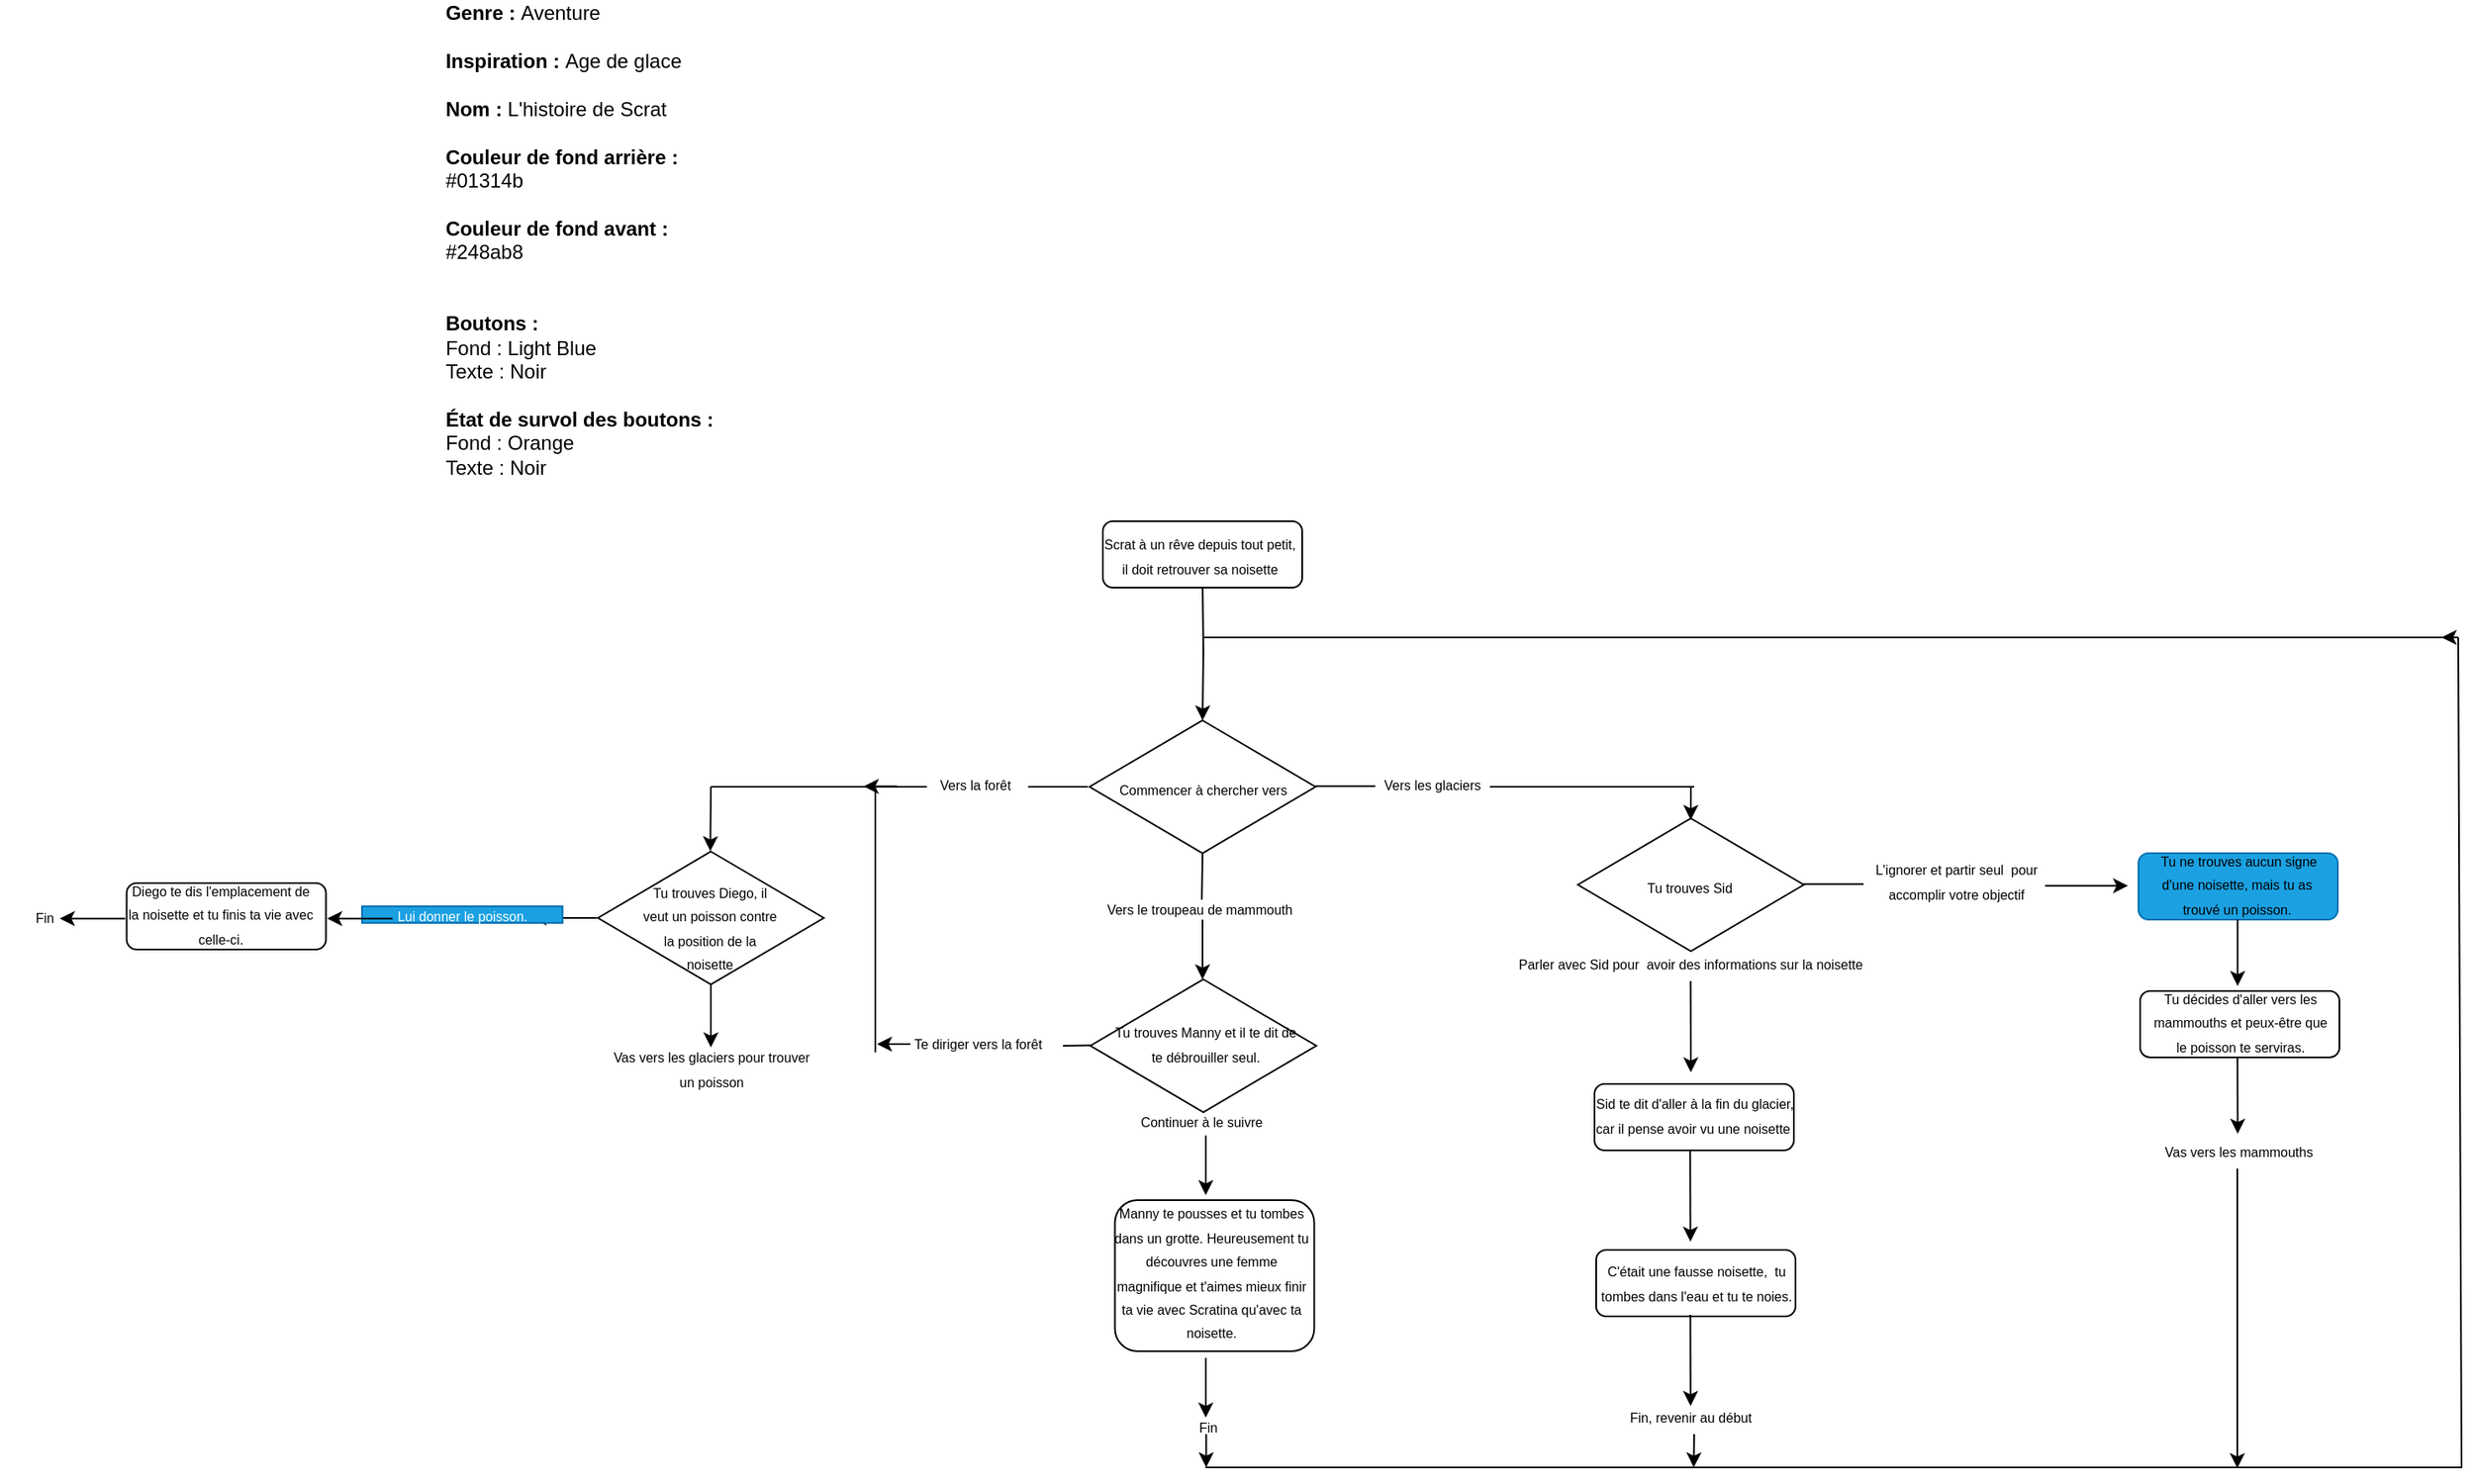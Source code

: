 <mxfile>
    <diagram id="tgp8K1TkiKvVbpZkieF6" name="Page-1">
        <mxGraphModel dx="1338" dy="1545" grid="1" gridSize="10" guides="1" tooltips="1" connect="1" arrows="1" fold="1" page="1" pageScale="1" pageWidth="827" pageHeight="1169" math="0" shadow="0">
            <root>
                <mxCell id="0"/>
                <mxCell id="1" parent="0"/>
                <mxCell id="278" value="" style="rhombus;whiteSpace=wrap;html=1;fontStyle=1" parent="1" vertex="1">
                    <mxGeometry x="336.5" y="556" width="136" height="80" as="geometry"/>
                </mxCell>
                <mxCell id="27" style="edgeStyle=orthogonalEdgeStyle;rounded=0;orthogonalLoop=1;jettySize=auto;html=1;entryX=0.5;entryY=0;entryDx=0;entryDy=0;" parent="1" target="30" edge="1">
                    <mxGeometry relative="1" as="geometry">
                        <mxPoint x="404" y="315" as="sourcePoint"/>
                    </mxGeometry>
                </mxCell>
                <mxCell id="26" value="&lt;span style=&quot;color: rgba(0 , 0 , 0 , 0) ; font-family: monospace ; font-size: 0px&quot;&gt;%3CmxGraphModel%3E%3Croot%3E%3CmxCell%20id%3D%220%22%2F%3E%3CmxCell%20id%3D%221%22%20parent%3D%220%22%2F%3E%3CmxCell%20id%3D%222%22%20value%3D%22%26lt%3Bspan%20style%3D%26quot%3Bfont-size%3A%208px%26quot%3B%26gt%3BVoulez%20vous%26amp%3Bnbsp%3B%20glisser%20%C3%A0%20droite%20pour%20en%20apprendre%20plus%20sur%20Gustave%20%3F%26lt%3B%2Fspan%26gt%3B%22%20style%3D%22text%3Bhtml%3D1%3BstrokeColor%3Dnone%3BfillColor%3Dnone%3Balign%3Dcenter%3BverticalAlign%3Dmiddle%3BwhiteSpace%3Dwrap%3Brounded%3D0%3B%22%20vertex%3D%221%22%20parent%3D%221%22%3E%3CmxGeometry%20x%3D%22345%22%20y%3D%22586%22%20width%3D%22119%22%20height%3D%2230%22%20as%3D%22geometry%22%2F%3E%3C%2FmxCell%3E%3C%2Froot%3E%3C%2FmxGraphModel%3E&lt;/span&gt;&lt;span style=&quot;color: rgba(0 , 0 , 0 , 0) ; font-family: monospace ; font-size: 0px&quot;&gt;%3CmxGraphModel%3E%3Croot%3E%3CmxCell%20id%3D%220%22%2F%3E%3CmxCell%20id%3D%221%22%20parent%3D%220%22%2F%3E%3CmxCell%20id%3D%222%22%20value%3D%22%26lt%3Bspan%20style%3D%26quot%3Bfont-size%3A%208px%26quot%3B%26gt%3BVoulez%20vous%26amp%3Bnbsp%3B%20glisser%20%C3%A0%20droite%20pour%20en%20apprendre%20plus%20sur%20Gustave%20%3F%26lt%3B%2Fspan%26gt%3B%22%20style%3D%22text%3Bhtml%3D1%3BstrokeColor%3Dnone%3BfillColor%3Dnone%3Balign%3Dcenter%3BverticalAlign%3Dmiddle%3BwhiteSpace%3Dwrap%3Brounded%3D0%3B%22%20vertex%3D%221%22%20parent%3D%221%22%3E%3CmxGeometry%20x%3D%22345%22%20y%3D%22586%22%20width%3D%22119%22%20height%3D%2230%22%20as%3D%22geometry%22%2F%3E%3C%2FmxCell%3E%3C%2Froot%3E%3C%2FmxGraphModel%3E&lt;/span&gt;" style="rounded=1;whiteSpace=wrap;html=1;" parent="1" vertex="1">
                    <mxGeometry x="344" y="280" width="120" height="40" as="geometry"/>
                </mxCell>
                <mxCell id="29" style="edgeStyle=orthogonalEdgeStyle;rounded=0;orthogonalLoop=1;jettySize=auto;html=1;entryX=0.5;entryY=0;entryDx=0;entryDy=0;" parent="1" edge="1">
                    <mxGeometry relative="1" as="geometry">
                        <mxPoint x="404" y="520" as="sourcePoint"/>
                        <mxPoint x="404" y="556" as="targetPoint"/>
                    </mxGeometry>
                </mxCell>
                <mxCell id="30" value="" style="rhombus;whiteSpace=wrap;html=1;" parent="1" vertex="1">
                    <mxGeometry x="336" y="400" width="136" height="80" as="geometry"/>
                </mxCell>
                <mxCell id="58" value="&lt;div style=&quot;text-align: left&quot;&gt;&lt;font color=&quot;#000000&quot;&gt;&lt;b&gt;Genre : &lt;/b&gt;Aventure&lt;/font&gt;&lt;/div&gt;&lt;div style=&quot;text-align: left&quot;&gt;&lt;font color=&quot;#000000&quot;&gt;&lt;br&gt;&lt;/font&gt;&lt;/div&gt;&lt;div style=&quot;text-align: left&quot;&gt;&lt;font color=&quot;#000000&quot;&gt;&lt;b&gt;Inspiration : &lt;/b&gt;Age de glace&lt;/font&gt;&lt;/div&gt;&lt;div style=&quot;text-align: left&quot;&gt;&lt;font color=&quot;#000000&quot;&gt;&lt;br&gt;&lt;/font&gt;&lt;/div&gt;&lt;div style=&quot;text-align: left&quot;&gt;&lt;font color=&quot;#000000&quot;&gt;&lt;b&gt;Nom : &lt;/b&gt;L'histoire de Scrat&amp;nbsp;&lt;b&gt;&amp;nbsp;&lt;/b&gt;&lt;/font&gt;&lt;/div&gt;&lt;div style=&quot;text-align: left&quot;&gt;&lt;font color=&quot;#000000&quot;&gt;&amp;nbsp;&lt;/font&gt;&lt;/div&gt;&lt;div style=&quot;text-align: left&quot;&gt;&lt;font color=&quot;#000000&quot;&gt;&lt;b&gt;Couleur de fond arrière :&lt;/b&gt;&lt;/font&gt;&lt;/div&gt;&lt;div style=&quot;text-align: left&quot;&gt;&lt;font color=&quot;#000000&quot;&gt;#01314b&lt;/font&gt;&lt;/div&gt;&lt;div style=&quot;text-align: left&quot;&gt;f&lt;/div&gt;&lt;div style=&quot;text-align: left&quot;&gt;&lt;b&gt;&lt;font color=&quot;#000000&quot;&gt;Couleur de fond avant :&lt;/font&gt;&lt;/b&gt;&lt;/div&gt;&lt;div style=&quot;text-align: left&quot;&gt;&lt;font color=&quot;#000000&quot;&gt;#248ab8&lt;/font&gt;&lt;b&gt;dffsaff&lt;/b&gt;&lt;/div&gt;&lt;div style=&quot;text-align: left&quot;&gt;&lt;br&gt;&lt;/div&gt;&lt;div style=&quot;text-align: left&quot;&gt;&lt;font color=&quot;#000000&quot;&gt;&lt;br&gt;&lt;/font&gt;&lt;/div&gt;&lt;div style=&quot;text-align: left&quot;&gt;&lt;font color=&quot;#000000&quot;&gt;&lt;b&gt;Boutons :&lt;/b&gt;&lt;/font&gt;&lt;/div&gt;&lt;div style=&quot;text-align: left&quot;&gt;&lt;font color=&quot;#000000&quot;&gt;Fond : Light Blue&lt;/font&gt;&lt;/div&gt;&lt;div style=&quot;text-align: left&quot;&gt;&lt;font color=&quot;#000000&quot;&gt;Texte : Noir&lt;/font&gt;&lt;/div&gt;&lt;div style=&quot;text-align: left&quot;&gt;&lt;font color=&quot;#000000&quot;&gt;&amp;nbsp;&amp;nbsp;&lt;/font&gt;&lt;/div&gt;&lt;div style=&quot;text-align: left&quot;&gt;&lt;font color=&quot;#000000&quot;&gt;&lt;b&gt;État de survol des boutons :&lt;/b&gt;&lt;/font&gt;&lt;/div&gt;&lt;div style=&quot;text-align: left&quot;&gt;&lt;font color=&quot;#000000&quot;&gt;Fond : Orange&lt;/font&gt;&lt;/div&gt;&lt;div style=&quot;text-align: left&quot;&gt;&lt;font color=&quot;#000000&quot;&gt;Texte : Noir&lt;/font&gt;&lt;/div&gt;&lt;div style=&quot;text-align: left&quot;&gt;&lt;font color=&quot;#000000&quot;&gt;&amp;nbsp;&lt;/font&gt;&lt;/div&gt;&lt;div&gt;&lt;br&gt;&lt;/div&gt;" style="text;html=1;strokeColor=none;fillColor=none;align=center;verticalAlign=middle;whiteSpace=wrap;rounded=0;fontColor=#FFFFFF;labelBackgroundColor=#FFFFFF;" parent="1" vertex="1">
                    <mxGeometry x="-230" y="80" width="518" height="90" as="geometry"/>
                </mxCell>
                <mxCell id="120" value="" style="endArrow=none;html=1;" parent="1" edge="1">
                    <mxGeometry width="50" height="50" relative="1" as="geometry">
                        <mxPoint x="299" y="440" as="sourcePoint"/>
                        <mxPoint x="335" y="440" as="targetPoint"/>
                    </mxGeometry>
                </mxCell>
                <mxCell id="125" value="&lt;span style=&quot;font-size: 8px&quot;&gt;Vers le troupeau de mammouth&amp;nbsp;&lt;/span&gt;" style="text;html=1;strokeColor=none;fillColor=none;align=center;verticalAlign=middle;whiteSpace=wrap;rounded=0;" parent="1" vertex="1">
                    <mxGeometry x="343.25" y="508" width="120.5" height="10" as="geometry"/>
                </mxCell>
                <mxCell id="126" value="" style="endArrow=none;html=1;fontSize=8;entryX=0.5;entryY=1;entryDx=0;entryDy=0;" parent="1" source="125" target="30" edge="1">
                    <mxGeometry width="50" height="50" relative="1" as="geometry">
                        <mxPoint x="350" y="520" as="sourcePoint"/>
                        <mxPoint x="400" y="470" as="targetPoint"/>
                    </mxGeometry>
                </mxCell>
                <mxCell id="238" value="&lt;span style=&quot;font-size: 8px&quot;&gt;Scrat à un rêve depuis tout petit, il doit retrouver sa noisette&lt;/span&gt;" style="text;html=1;strokeColor=none;fillColor=none;align=center;verticalAlign=middle;whiteSpace=wrap;rounded=0;" parent="1" vertex="1">
                    <mxGeometry x="342.75" y="285" width="119" height="30" as="geometry"/>
                </mxCell>
                <mxCell id="239" value="&lt;span style=&quot;font-size: 8px&quot;&gt;Commencer à chercher vers&lt;/span&gt;" style="text;html=1;strokeColor=none;fillColor=none;align=center;verticalAlign=middle;whiteSpace=wrap;rounded=0;" parent="1" vertex="1">
                    <mxGeometry x="344.75" y="426" width="119" height="30" as="geometry"/>
                </mxCell>
                <mxCell id="241" value="" style="endArrow=none;html=1;" parent="1" edge="1">
                    <mxGeometry width="50" height="50" relative="1" as="geometry">
                        <mxPoint x="472" y="439.6" as="sourcePoint"/>
                        <mxPoint x="508" y="439.6" as="targetPoint"/>
                    </mxGeometry>
                </mxCell>
                <mxCell id="242" value="&lt;span style=&quot;font-size: 8px&quot;&gt;Vers les glaciers&lt;/span&gt;" style="text;html=1;strokeColor=none;fillColor=none;align=center;verticalAlign=middle;whiteSpace=wrap;rounded=0;" parent="1" vertex="1">
                    <mxGeometry x="508" y="433" width="69" height="10" as="geometry"/>
                </mxCell>
                <mxCell id="243" value="&lt;span style=&quot;font-size: 8px&quot;&gt;Vers la forêt&amp;nbsp;&lt;/span&gt;" style="text;html=1;strokeColor=none;fillColor=none;align=center;verticalAlign=middle;whiteSpace=wrap;rounded=0;" parent="1" vertex="1">
                    <mxGeometry x="234" y="433" width="69" height="10" as="geometry"/>
                </mxCell>
                <mxCell id="251" value="" style="rhombus;whiteSpace=wrap;html=1;" parent="1" vertex="1">
                    <mxGeometry x="630" y="459" width="136" height="80" as="geometry"/>
                </mxCell>
                <mxCell id="252" value="&lt;span style=&quot;font-size: 8px&quot;&gt;Tu trouves Sid&amp;nbsp;&lt;/span&gt;" style="text;html=1;strokeColor=none;fillColor=none;align=center;verticalAlign=middle;whiteSpace=wrap;rounded=0;" parent="1" vertex="1">
                    <mxGeometry x="638.75" y="485" width="119" height="30" as="geometry"/>
                </mxCell>
                <mxCell id="253" value="" style="endArrow=classic;html=1;" parent="1" edge="1">
                    <mxGeometry width="50" height="50" relative="1" as="geometry">
                        <mxPoint x="697.85" y="557" as="sourcePoint"/>
                        <mxPoint x="698" y="612" as="targetPoint"/>
                    </mxGeometry>
                </mxCell>
                <mxCell id="254" value="&lt;span style=&quot;font-size: 8px&quot;&gt;Parler avec Sid pour&amp;nbsp; avoir des informations sur la noisette&lt;/span&gt;" style="text;html=1;strokeColor=none;fillColor=none;align=center;verticalAlign=middle;whiteSpace=wrap;rounded=0;" parent="1" vertex="1">
                    <mxGeometry x="588.25" y="541" width="220" height="10" as="geometry"/>
                </mxCell>
                <mxCell id="255" value="" style="endArrow=classic;html=1;" parent="1" edge="1">
                    <mxGeometry width="50" height="50" relative="1" as="geometry">
                        <mxPoint x="911.25" y="499.6" as="sourcePoint"/>
                        <mxPoint x="961.25" y="499.6" as="targetPoint"/>
                    </mxGeometry>
                </mxCell>
                <mxCell id="257" value="&lt;span style=&quot;font-size: 8px&quot;&gt;L'ignorer et partir seul&amp;nbsp; pour accomplir votre objectif&lt;/span&gt;" style="text;html=1;strokeColor=none;fillColor=none;align=center;verticalAlign=middle;whiteSpace=wrap;rounded=0;" parent="1" vertex="1">
                    <mxGeometry x="798.25" y="494" width="120" height="4" as="geometry"/>
                </mxCell>
                <mxCell id="258" value="" style="endArrow=none;html=1;" parent="1" edge="1">
                    <mxGeometry width="50" height="50" relative="1" as="geometry">
                        <mxPoint x="766" y="498.6" as="sourcePoint"/>
                        <mxPoint x="802" y="498.6" as="targetPoint"/>
                    </mxGeometry>
                </mxCell>
                <mxCell id="259" value="&lt;span style=&quot;color: rgba(0 , 0 , 0 , 0) ; font-family: monospace ; font-size: 0px&quot;&gt;%3CmxGraphModel%3E%3Croot%3E%3CmxCell%20id%3D%220%22%2F%3E%3CmxCell%20id%3D%221%22%20parent%3D%220%22%2F%3E%3CmxCell%20id%3D%222%22%20value%3D%22%26lt%3Bspan%20style%3D%26quot%3Bfont-size%3A%208px%26quot%3B%26gt%3BVoulez%20vous%26amp%3Bnbsp%3B%20glisser%20%C3%A0%20droite%20pour%20en%20apprendre%20plus%20sur%20Gustave%20%3F%26lt%3B%2Fspan%26gt%3B%22%20style%3D%22text%3Bhtml%3D1%3BstrokeColor%3Dnone%3BfillColor%3Dnone%3Balign%3Dcenter%3BverticalAlign%3Dmiddle%3BwhiteSpace%3Dwrap%3Brounded%3D0%3B%22%20vertex%3D%221%22%20parent%3D%221%22%3E%3CmxGeometry%20x%3D%22345%22%20y%3D%22586%22%20width%3D%22119%22%20height%3D%2230%22%20as%3D%22geometry%22%2F%3E%3C%2FmxCell%3E%3C%2Froot%3E%3C%2FmxGraphModel%3E&lt;/span&gt;&lt;span style=&quot;color: rgba(0 , 0 , 0 , 0) ; font-family: monospace ; font-size: 0px&quot;&gt;%3CmxGraphModel%3E%3Croot%3E%3CmxCell%20id%3D%220%22%2F%3E%3CmxCell%20id%3D%221%22%20parent%3D%220%22%2F%3E%3CmxCell%20id%3D%222%22%20value%3D%22%26lt%3Bspan%20style%3D%26quot%3Bfont-size%3A%208px%26quot%3B%26gt%3BVoulez%20vous%26amp%3Bnbsp%3B%20glisser%20%C3%A0%20droite%20pour%20en%20apprendre%20plus%20sur%20Gustave%20%3F%26lt%3B%2Fspan%26gt%3B%22%20style%3D%22text%3Bhtml%3D1%3BstrokeColor%3Dnone%3BfillColor%3Dnone%3Balign%3Dcenter%3BverticalAlign%3Dmiddle%3BwhiteSpace%3Dwrap%3Brounded%3D0%3B%22%20vertex%3D%221%22%20parent%3D%221%22%3E%3CmxGeometry%20x%3D%22345%22%20y%3D%22586%22%20width%3D%22119%22%20height%3D%2230%22%20as%3D%22geometry%22%2F%3E%3C%2FmxCell%3E%3C%2Froot%3E%3C%2FmxGraphModel%3E&lt;/span&gt;" style="rounded=1;whiteSpace=wrap;html=1;" parent="1" vertex="1">
                    <mxGeometry x="640" y="619" width="120" height="40" as="geometry"/>
                </mxCell>
                <mxCell id="260" value="&lt;span style=&quot;font-size: 8px&quot;&gt;Sid te dit d'aller à la fin du glacier, car il pense avoir vu une noisette&amp;nbsp;&lt;/span&gt;" style="text;html=1;strokeColor=none;fillColor=none;align=center;verticalAlign=middle;whiteSpace=wrap;rounded=0;" parent="1" vertex="1">
                    <mxGeometry x="634.75" y="622" width="131.25" height="30" as="geometry"/>
                </mxCell>
                <mxCell id="261" value="" style="endArrow=classic;html=1;" parent="1" edge="1">
                    <mxGeometry width="50" height="50" relative="1" as="geometry">
                        <mxPoint x="697.6" y="659" as="sourcePoint"/>
                        <mxPoint x="697.75" y="714" as="targetPoint"/>
                    </mxGeometry>
                </mxCell>
                <mxCell id="262" value="&lt;span style=&quot;color: rgba(0 , 0 , 0 , 0) ; font-family: monospace ; font-size: 0px&quot;&gt;%3CmxGraphModel%3E%3Croot%3E%3CmxCell%20id%3D%220%22%2F%3E%3CmxCell%20id%3D%221%22%20parent%3D%220%22%2F%3E%3CmxCell%20id%3D%222%22%20value%3D%22%26lt%3Bspan%20style%3D%26quot%3Bfont-size%3A%208px%26quot%3B%26gt%3BVoulez%20vous%26amp%3Bnbsp%3B%20glisser%20%C3%A0%20droite%20pour%20en%20apprendre%20plus%20sur%20Gustave%20%3F%26lt%3B%2Fspan%26gt%3B%22%20style%3D%22text%3Bhtml%3D1%3BstrokeColor%3Dnone%3BfillColor%3Dnone%3Balign%3Dcenter%3BverticalAlign%3Dmiddle%3BwhiteSpace%3Dwrap%3Brounded%3D0%3B%22%20vertex%3D%221%22%20parent%3D%221%22%3E%3CmxGeometry%20x%3D%22345%22%20y%3D%22586%22%20width%3D%22119%22%20height%3D%2230%22%20as%3D%22geometry%22%2F%3E%3C%2FmxCell%3E%3C%2Froot%3E%3C%2FmxGraphModel%3E&lt;/span&gt;&lt;span style=&quot;color: rgba(0 , 0 , 0 , 0) ; font-family: monospace ; font-size: 0px&quot;&gt;%3CmxGraphModel%3E%3Croot%3E%3CmxCell%20id%3D%220%22%2F%3E%3CmxCell%20id%3D%221%22%20parent%3D%220%22%2F%3E%3CmxCell%20id%3D%222%22%20value%3D%22%26lt%3Bspan%20style%3D%26quot%3Bfont-size%3A%208px%26quot%3B%26gt%3BVoulez%20vous%26amp%3Bnbsp%3B%20glisser%20%C3%A0%20droite%20pour%20en%20apprendre%20plus%20sur%20Gustave%20%3F%26lt%3B%2Fspan%26gt%3B%22%20style%3D%22text%3Bhtml%3D1%3BstrokeColor%3Dnone%3BfillColor%3Dnone%3Balign%3Dcenter%3BverticalAlign%3Dmiddle%3BwhiteSpace%3Dwrap%3Brounded%3D0%3B%22%20vertex%3D%221%22%20parent%3D%221%22%3E%3CmxGeometry%20x%3D%22345%22%20y%3D%22586%22%20width%3D%22119%22%20height%3D%2230%22%20as%3D%22geometry%22%2F%3E%3C%2FmxCell%3E%3C%2Froot%3E%3C%2FmxGraphModel%3E&lt;/span&gt;" style="rounded=1;whiteSpace=wrap;html=1;" parent="1" vertex="1">
                    <mxGeometry x="641" y="719" width="120" height="40" as="geometry"/>
                </mxCell>
                <mxCell id="263" value="&lt;span style=&quot;font-size: 8px&quot;&gt;C'était une fausse noisette,&amp;nbsp; tu tombes dans l'eau et tu te noies.&lt;br&gt;&lt;/span&gt;" style="text;html=1;strokeColor=none;fillColor=none;align=center;verticalAlign=middle;whiteSpace=wrap;rounded=0;" parent="1" vertex="1">
                    <mxGeometry x="635.75" y="723" width="131.25" height="30" as="geometry"/>
                </mxCell>
                <mxCell id="264" value="" style="endArrow=classic;html=1;" parent="1" edge="1">
                    <mxGeometry width="50" height="50" relative="1" as="geometry">
                        <mxPoint x="697.7" y="758" as="sourcePoint"/>
                        <mxPoint x="697.85" y="813" as="targetPoint"/>
                    </mxGeometry>
                </mxCell>
                <mxCell id="265" value="&lt;span style=&quot;font-size: 8px&quot;&gt;&lt;br&gt;Fin, revenir au début&lt;/span&gt;" style="text;html=1;strokeColor=none;fillColor=none;align=center;verticalAlign=middle;whiteSpace=wrap;rounded=0;" parent="1" vertex="1">
                    <mxGeometry x="657" y="806" width="82" height="10" as="geometry"/>
                </mxCell>
                <mxCell id="266" value="&lt;span style=&quot;color: rgba(0 , 0 , 0 , 0) ; font-family: monospace ; font-size: 0px&quot;&gt;%3CmxGraphModel%3E%3Croot%3E%3CmxCell%20id%3D%220%22%2F%3E%3CmxCell%20id%3D%221%22%20parent%3D%220%22%2F%3E%3CmxCell%20id%3D%222%22%20value%3D%22%26lt%3Bspan%20style%3D%26quot%3Bfont-size%3A%208px%26quot%3B%26gt%3BVoulez%20vous%26amp%3Bnbsp%3B%20glisser%20%C3%A0%20droite%20pour%20en%20apprendre%20plus%20sur%20Gustave%20%3F%26lt%3B%2Fspan%26gt%3B%22%20style%3D%22text%3Bhtml%3D1%3BstrokeColor%3Dnone%3BfillColor%3Dnone%3Balign%3Dcenter%3BverticalAlign%3Dmiddle%3BwhiteSpace%3Dwrap%3Brounded%3D0%3B%22%20vertex%3D%221%22%20parent%3D%221%22%3E%3CmxGeometry%20x%3D%22345%22%20y%3D%22586%22%20width%3D%22119%22%20height%3D%2230%22%20as%3D%22geometry%22%2F%3E%3C%2FmxCell%3E%3C%2Froot%3E%3C%2FmxGraphModel%3E&lt;/span&gt;&lt;span style=&quot;color: rgba(0 , 0 , 0 , 0) ; font-family: monospace ; font-size: 0px&quot;&gt;%3CmxGraphModel%3E%3Croot%3E%3CmxCell%20id%3D%220%22%2F%3E%3CmxCell%20id%3D%221%22%20parent%3D%220%22%2F%3E%3CmxCell%20id%3D%222%22%20value%3D%22%26lt%3Bspan%20style%3D%26quot%3Bfont-size%3A%208px%26quot%3B%26gt%3BVoulez%20vous%26amp%3Bnbsp%3B%20glisser%20%C3%A0%20droite%20pour%20en%20apprendre%20plus%20sur%20Gustave%20%3F%26lt%3B%2Fspan%26gt%3B%22%20style%3D%22text%3Bhtml%3D1%3BstrokeColor%3Dnone%3BfillColor%3Dnone%3Balign%3Dcenter%3BverticalAlign%3Dmiddle%3BwhiteSpace%3Dwrap%3Brounded%3D0%3B%22%20vertex%3D%221%22%20parent%3D%221%22%3E%3CmxGeometry%20x%3D%22345%22%20y%3D%22586%22%20width%3D%22119%22%20height%3D%2230%22%20as%3D%22geometry%22%2F%3E%3C%2FmxCell%3E%3C%2Froot%3E%3C%2FmxGraphModel%3E&lt;/span&gt;" style="rounded=1;whiteSpace=wrap;html=1;fillColor=#1ba1e2;fontColor=#ffffff;strokeColor=#006EAF;" parent="1" vertex="1">
                    <mxGeometry x="967.5" y="480" width="120" height="40" as="geometry"/>
                </mxCell>
                <mxCell id="267" value="&lt;span style=&quot;font-size: 8px&quot;&gt;Tu ne trouves aucun signe d'une noisette, mais tu as&amp;nbsp; trouvé un poisson.&amp;nbsp;&lt;/span&gt;" style="text;html=1;strokeColor=none;fillColor=none;align=center;verticalAlign=middle;whiteSpace=wrap;rounded=0;" parent="1" vertex="1">
                    <mxGeometry x="972.5" y="483" width="110" height="30" as="geometry"/>
                </mxCell>
                <mxCell id="268" value="" style="endArrow=classic;html=1;" parent="1" edge="1">
                    <mxGeometry width="50" height="50" relative="1" as="geometry">
                        <mxPoint x="1027.19" y="520" as="sourcePoint"/>
                        <mxPoint x="1027.19" y="560" as="targetPoint"/>
                    </mxGeometry>
                </mxCell>
                <mxCell id="269" value="&lt;span style=&quot;color: rgba(0 , 0 , 0 , 0) ; font-family: monospace ; font-size: 0px&quot;&gt;%3CmxGraphModel%3E%3Croot%3E%3CmxCell%20id%3D%220%22%2F%3E%3CmxCell%20id%3D%221%22%20parent%3D%220%22%2F%3E%3CmxCell%20id%3D%222%22%20value%3D%22%26lt%3Bspan%20style%3D%26quot%3Bfont-size%3A%208px%26quot%3B%26gt%3BVoulez%20vous%26amp%3Bnbsp%3B%20glisser%20%C3%A0%20droite%20pour%20en%20apprendre%20plus%20sur%20Gustave%20%3F%26lt%3B%2Fspan%26gt%3B%22%20style%3D%22text%3Bhtml%3D1%3BstrokeColor%3Dnone%3BfillColor%3Dnone%3Balign%3Dcenter%3BverticalAlign%3Dmiddle%3BwhiteSpace%3Dwrap%3Brounded%3D0%3B%22%20vertex%3D%221%22%20parent%3D%221%22%3E%3CmxGeometry%20x%3D%22345%22%20y%3D%22586%22%20width%3D%22119%22%20height%3D%2230%22%20as%3D%22geometry%22%2F%3E%3C%2FmxCell%3E%3C%2Froot%3E%3C%2FmxGraphModel%3E&lt;/span&gt;&lt;span style=&quot;color: rgba(0 , 0 , 0 , 0) ; font-family: monospace ; font-size: 0px&quot;&gt;%3CmxGraphModel%3E%3Croot%3E%3CmxCell%20id%3D%220%22%2F%3E%3CmxCell%20id%3D%221%22%20parent%3D%220%22%2F%3E%3CmxCell%20id%3D%222%22%20value%3D%22%26lt%3Bspan%20style%3D%26quot%3Bfont-size%3A%208px%26quot%3B%26gt%3BVoulez%20vous%26amp%3Bnbsp%3B%20glisser%20%C3%A0%20droite%20pour%20en%20apprendre%20plus%20sur%20Gustave%20%3F%26lt%3B%2Fspan%26gt%3B%22%20style%3D%22text%3Bhtml%3D1%3BstrokeColor%3Dnone%3BfillColor%3Dnone%3Balign%3Dcenter%3BverticalAlign%3Dmiddle%3BwhiteSpace%3Dwrap%3Brounded%3D0%3B%22%20vertex%3D%221%22%20parent%3D%221%22%3E%3CmxGeometry%20x%3D%22345%22%20y%3D%22586%22%20width%3D%22119%22%20height%3D%2230%22%20as%3D%22geometry%22%2F%3E%3C%2FmxCell%3E%3C%2Froot%3E%3C%2FmxGraphModel%3E&lt;/span&gt;" style="rounded=1;whiteSpace=wrap;html=1;" parent="1" vertex="1">
                    <mxGeometry x="968.5" y="563" width="120" height="40" as="geometry"/>
                </mxCell>
                <mxCell id="270" value="&lt;span style=&quot;font-size: 8px&quot;&gt;Tu décides d'aller vers les mammouths et peux-être que le poisson te serviras.&lt;/span&gt;" style="text;html=1;strokeColor=none;fillColor=none;align=center;verticalAlign=middle;whiteSpace=wrap;rounded=0;" parent="1" vertex="1">
                    <mxGeometry x="973.5" y="566" width="110" height="30" as="geometry"/>
                </mxCell>
                <mxCell id="271" value="" style="endArrow=classic;html=1;" parent="1" edge="1">
                    <mxGeometry width="50" height="50" relative="1" as="geometry">
                        <mxPoint x="1027.1" y="603" as="sourcePoint"/>
                        <mxPoint x="1027.25" y="649" as="targetPoint"/>
                    </mxGeometry>
                </mxCell>
                <mxCell id="276" value="&lt;span style=&quot;font-size: 8px&quot;&gt;Tu trouves Manny et il te dit de te débrouiller seul.&lt;/span&gt;" style="text;html=1;strokeColor=none;fillColor=none;align=center;verticalAlign=middle;whiteSpace=wrap;rounded=0;" parent="1" vertex="1">
                    <mxGeometry x="347.25" y="570.5" width="118" height="47" as="geometry"/>
                </mxCell>
                <mxCell id="280" style="edgeStyle=orthogonalEdgeStyle;rounded=0;orthogonalLoop=1;jettySize=auto;html=1;entryX=0.5;entryY=0;entryDx=0;entryDy=0;" parent="1" edge="1">
                    <mxGeometry relative="1" as="geometry">
                        <mxPoint x="405.96" y="650" as="sourcePoint"/>
                        <mxPoint x="405.96" y="686" as="targetPoint"/>
                    </mxGeometry>
                </mxCell>
                <mxCell id="281" value="&lt;span style=&quot;font-size: 8px&quot;&gt;Continuer à le suivre&lt;/span&gt;" style="text;html=1;strokeColor=none;fillColor=none;align=center;verticalAlign=middle;whiteSpace=wrap;rounded=0;" parent="1" vertex="1">
                    <mxGeometry x="342.75" y="636" width="120.5" height="10" as="geometry"/>
                </mxCell>
                <mxCell id="284" value="&lt;span style=&quot;font-size: 8px&quot;&gt;Te diriger vers la forêt&lt;/span&gt;" style="text;html=1;strokeColor=none;fillColor=none;align=center;verticalAlign=middle;whiteSpace=wrap;rounded=0;" parent="1" vertex="1">
                    <mxGeometry x="220" y="589" width="97.5" height="10" as="geometry"/>
                </mxCell>
                <mxCell id="285" value="&lt;span style=&quot;color: rgba(0 , 0 , 0 , 0) ; font-family: monospace ; font-size: 0px&quot;&gt;%3CmxGraphModel%3E%3Croot%3E%3CmxCell%20id%3D%220%22%2F%3E%3CmxCell%20id%3D%221%22%20parent%3D%220%22%2F%3E%3CmxCell%20id%3D%222%22%20value%3D%22%26lt%3Bspan%20style%3D%26quot%3Bfont-size%3A%208px%26quot%3B%26gt%3BVoulez%20vous%26amp%3Bnbsp%3B%20glisser%20%C3%A0%20droite%20pour%20en%20apprendre%20plus%20sur%20Gustave%20%3F%26lt%3B%2Fspan%26gt%3B%22%20style%3D%22text%3Bhtml%3D1%3BstrokeColor%3Dnone%3BfillColor%3Dnone%3Balign%3Dcenter%3BverticalAlign%3Dmiddle%3BwhiteSpace%3Dwrap%3Brounded%3D0%3B%22%20vertex%3D%221%22%20parent%3D%221%22%3E%3CmxGeometry%20x%3D%22345%22%20y%3D%22586%22%20width%3D%22119%22%20height%3D%2230%22%20as%3D%22geometry%22%2F%3E%3C%2FmxCell%3E%3C%2Froot%3E%3C%2FmxGraphModel%3E&lt;/span&gt;&lt;span style=&quot;color: rgba(0 , 0 , 0 , 0) ; font-family: monospace ; font-size: 0px&quot;&gt;%3CmxGraphModel%3E%3Croot%3E%3CmxCell%20id%3D%220%22%2F%3E%3CmxCell%20id%3D%221%22%20parent%3D%220%22%2F%3E%3CmxCell%20id%3D%222%22%20value%3D%22%26lt%3Bspan%20style%3D%26quot%3Bfont-size%3A%208px%26quot%3B%26gt%3BVoulez%20vous%26amp%3Bnbsp%3B%20glisser%20%C3%A0%20droite%20pour%20en%20apprendre%20plus%20sur%20Gustave%20%3F%26lt%3B%2Fspan%26gt%3B%22%20style%3D%22text%3Bhtml%3D1%3BstrokeColor%3Dnone%3BfillColor%3Dnone%3Balign%3Dcenter%3BverticalAlign%3Dmiddle%3BwhiteSpace%3Dwrap%3Brounded%3D0%3B%22%20vertex%3D%221%22%20parent%3D%221%22%3E%3CmxGeometry%20x%3D%22345%22%20y%3D%22586%22%20width%3D%22119%22%20height%3D%2230%22%20as%3D%22geometry%22%2F%3E%3C%2FmxCell%3E%3C%2Froot%3E%3C%2FmxGraphModel%3E&lt;/span&gt;" style="rounded=1;whiteSpace=wrap;html=1;" parent="1" vertex="1">
                    <mxGeometry x="351.25" y="689" width="120" height="91" as="geometry"/>
                </mxCell>
                <mxCell id="286" value="&lt;span style=&quot;font-size: 8px&quot;&gt;Manny te pousses et tu tombes dans un grotte. Heureusement tu découvres une femme magnifique et t'aimes mieux finir ta vie avec Scratina qu'avec ta noisette.&lt;/span&gt;" style="text;html=1;strokeColor=none;fillColor=none;align=center;verticalAlign=middle;whiteSpace=wrap;rounded=0;" parent="1" vertex="1">
                    <mxGeometry x="350" y="694" width="119" height="76" as="geometry"/>
                </mxCell>
                <mxCell id="288" style="edgeStyle=orthogonalEdgeStyle;rounded=0;orthogonalLoop=1;jettySize=auto;html=1;entryX=0.5;entryY=0;entryDx=0;entryDy=0;" parent="1" edge="1">
                    <mxGeometry relative="1" as="geometry">
                        <mxPoint x="405.96" y="784" as="sourcePoint"/>
                        <mxPoint x="405.96" y="820" as="targetPoint"/>
                    </mxGeometry>
                </mxCell>
                <mxCell id="289" value="&lt;span style=&quot;font-size: 8px&quot;&gt;Fin&lt;/span&gt;" style="text;html=1;strokeColor=none;fillColor=none;align=center;verticalAlign=middle;whiteSpace=wrap;rounded=0;" parent="1" vertex="1">
                    <mxGeometry x="347.25" y="820" width="120.5" height="10" as="geometry"/>
                </mxCell>
                <mxCell id="294" value="" style="rhombus;whiteSpace=wrap;html=1;" parent="1" vertex="1">
                    <mxGeometry x="40" y="479" width="136" height="80" as="geometry"/>
                </mxCell>
                <mxCell id="295" value="&lt;span style=&quot;font-size: 8px&quot;&gt;Tu trouves Diego, il veut un poisson contre la position de la noisette&lt;/span&gt;" style="text;html=1;strokeColor=none;fillColor=none;align=center;verticalAlign=middle;whiteSpace=wrap;rounded=0;" parent="1" vertex="1">
                    <mxGeometry x="65.69" y="498" width="82.62" height="52" as="geometry"/>
                </mxCell>
                <mxCell id="296" value="" style="endArrow=classic;html=1;exitX=0.5;exitY=1;exitDx=0;exitDy=0;" parent="1" source="294" edge="1">
                    <mxGeometry width="50" height="50" relative="1" as="geometry">
                        <mxPoint x="107.67" y="584" as="sourcePoint"/>
                        <mxPoint x="108" y="597" as="targetPoint"/>
                    </mxGeometry>
                </mxCell>
                <mxCell id="297" value="&lt;span style=&quot;font-size: 8px&quot;&gt;Vas vers les glaciers pour trouver un poisson&lt;/span&gt;" style="text;html=1;strokeColor=none;fillColor=none;align=center;verticalAlign=middle;whiteSpace=wrap;rounded=0;" parent="1" vertex="1">
                    <mxGeometry x="47.65" y="604" width="120.69" height="10" as="geometry"/>
                </mxCell>
                <mxCell id="301" value="" style="endArrow=classic;html=1;exitX=0.5;exitY=1;exitDx=0;exitDy=0;" parent="1" edge="1">
                    <mxGeometry width="50" height="50" relative="1" as="geometry">
                        <mxPoint x="39.33" y="519" as="sourcePoint"/>
                        <mxPoint y="519" as="targetPoint"/>
                    </mxGeometry>
                </mxCell>
                <mxCell id="302" value="&lt;span style=&quot;font-size: 8px&quot;&gt;Lui donner le poisson.&lt;/span&gt;" style="text;html=1;strokeColor=#006EAF;fillColor=#1ba1e2;align=center;verticalAlign=middle;whiteSpace=wrap;rounded=0;fontColor=#ffffff;" parent="1" vertex="1">
                    <mxGeometry x="-102" y="512" width="120.69" height="10" as="geometry"/>
                </mxCell>
                <mxCell id="303" value="" style="endArrow=classic;html=1;exitX=0.5;exitY=1;exitDx=0;exitDy=0;" parent="1" edge="1">
                    <mxGeometry width="50" height="50" relative="1" as="geometry">
                        <mxPoint x="-83.67" y="519.33" as="sourcePoint"/>
                        <mxPoint x="-123" y="519.33" as="targetPoint"/>
                    </mxGeometry>
                </mxCell>
                <mxCell id="304" value="&lt;span style=&quot;color: rgba(0 , 0 , 0 , 0) ; font-family: monospace ; font-size: 0px&quot;&gt;%3CmxGraphModel%3E%3Croot%3E%3CmxCell%20id%3D%220%22%2F%3E%3CmxCell%20id%3D%221%22%20parent%3D%220%22%2F%3E%3CmxCell%20id%3D%222%22%20value%3D%22%26lt%3Bspan%20style%3D%26quot%3Bfont-size%3A%208px%26quot%3B%26gt%3BVoulez%20vous%26amp%3Bnbsp%3B%20glisser%20%C3%A0%20droite%20pour%20en%20apprendre%20plus%20sur%20Gustave%20%3F%26lt%3B%2Fspan%26gt%3B%22%20style%3D%22text%3Bhtml%3D1%3BstrokeColor%3Dnone%3BfillColor%3Dnone%3Balign%3Dcenter%3BverticalAlign%3Dmiddle%3BwhiteSpace%3Dwrap%3Brounded%3D0%3B%22%20vertex%3D%221%22%20parent%3D%221%22%3E%3CmxGeometry%20x%3D%22345%22%20y%3D%22586%22%20width%3D%22119%22%20height%3D%2230%22%20as%3D%22geometry%22%2F%3E%3C%2FmxCell%3E%3C%2Froot%3E%3C%2FmxGraphModel%3E&lt;/span&gt;&lt;span style=&quot;color: rgba(0 , 0 , 0 , 0) ; font-family: monospace ; font-size: 0px&quot;&gt;%3CmxGraphModel%3E%3Croot%3E%3CmxCell%20id%3D%220%22%2F%3E%3CmxCell%20id%3D%221%22%20parent%3D%220%22%2F%3E%3CmxCell%20id%3D%222%22%20value%3D%22%26lt%3Bspan%20style%3D%26quot%3Bfont-size%3A%208px%26quot%3B%26gt%3BVoulez%20vous%26amp%3Bnbsp%3B%20glisser%20%C3%A0%20droite%20pour%20en%20apprendre%20plus%20sur%20Gustave%20%3F%26lt%3B%2Fspan%26gt%3B%22%20style%3D%22text%3Bhtml%3D1%3BstrokeColor%3Dnone%3BfillColor%3Dnone%3Balign%3Dcenter%3BverticalAlign%3Dmiddle%3BwhiteSpace%3Dwrap%3Brounded%3D0%3B%22%20vertex%3D%221%22%20parent%3D%221%22%3E%3CmxGeometry%20x%3D%22345%22%20y%3D%22586%22%20width%3D%22119%22%20height%3D%2230%22%20as%3D%22geometry%22%2F%3E%3C%2FmxCell%3E%3C%2Froot%3E%3C%2FmxGraphModel%3E&lt;/span&gt;" style="rounded=1;whiteSpace=wrap;html=1;" parent="1" vertex="1">
                    <mxGeometry x="-243.75" y="498" width="120" height="40" as="geometry"/>
                </mxCell>
                <mxCell id="305" value="&lt;span style=&quot;font-size: 8px&quot;&gt;Diego te dis l'emplacement de la noisette et tu finis ta vie avec celle-ci.&lt;br&gt;&lt;/span&gt;" style="text;html=1;strokeColor=none;fillColor=none;align=center;verticalAlign=middle;whiteSpace=wrap;rounded=0;" parent="1" vertex="1">
                    <mxGeometry x="-243.75" y="501" width="113.75" height="30" as="geometry"/>
                </mxCell>
                <mxCell id="307" value="" style="endArrow=classic;html=1;exitX=0.5;exitY=1;exitDx=0;exitDy=0;" parent="1" edge="1">
                    <mxGeometry width="50" height="50" relative="1" as="geometry">
                        <mxPoint x="-244.67" y="519.33" as="sourcePoint"/>
                        <mxPoint x="-284" y="519.33" as="targetPoint"/>
                    </mxGeometry>
                </mxCell>
                <mxCell id="308" value="&lt;span style=&quot;font-size: 8px&quot;&gt;Fin&lt;/span&gt;" style="text;html=1;strokeColor=none;fillColor=none;align=center;verticalAlign=middle;whiteSpace=wrap;rounded=0;" parent="1" vertex="1">
                    <mxGeometry x="-320" y="513" width="54.25" height="10" as="geometry"/>
                </mxCell>
                <mxCell id="309" value="&lt;span style=&quot;font-size: 8px&quot;&gt;Vas vers les mammouths&lt;/span&gt;" style="text;html=1;strokeColor=none;fillColor=none;align=center;verticalAlign=middle;whiteSpace=wrap;rounded=0;" parent="1" vertex="1">
                    <mxGeometry x="967.5" y="657" width="120" height="4" as="geometry"/>
                </mxCell>
                <mxCell id="311" value="" style="endArrow=classic;html=1;entryX=0.468;entryY=0.035;entryDx=0;entryDy=0;entryPerimeter=0;" parent="1" edge="1">
                    <mxGeometry width="50" height="50" relative="1" as="geometry">
                        <mxPoint x="108" y="440" as="sourcePoint"/>
                        <mxPoint x="107.648" y="478.8" as="targetPoint"/>
                    </mxGeometry>
                </mxCell>
                <mxCell id="312" value="" style="endArrow=none;html=1;" parent="1" edge="1">
                    <mxGeometry width="50" height="50" relative="1" as="geometry">
                        <mxPoint x="108" y="440" as="sourcePoint"/>
                        <mxPoint x="238" y="440" as="targetPoint"/>
                    </mxGeometry>
                </mxCell>
                <mxCell id="313" value="" style="endArrow=none;html=1;" parent="1" edge="1">
                    <mxGeometry width="50" height="50" relative="1" as="geometry">
                        <mxPoint x="320" y="596" as="sourcePoint"/>
                        <mxPoint x="336.5" y="595.71" as="targetPoint"/>
                    </mxGeometry>
                </mxCell>
                <mxCell id="314" value="" style="endArrow=none;html=1;" parent="1" edge="1">
                    <mxGeometry width="50" height="50" relative="1" as="geometry">
                        <mxPoint x="207" y="600" as="sourcePoint"/>
                        <mxPoint x="207" y="440" as="targetPoint"/>
                    </mxGeometry>
                </mxCell>
                <mxCell id="315" value="" style="endArrow=classic;html=1;" parent="1" edge="1">
                    <mxGeometry width="50" height="50" relative="1" as="geometry">
                        <mxPoint x="228" y="595" as="sourcePoint"/>
                        <mxPoint x="208" y="595" as="targetPoint"/>
                        <Array as="points">
                            <mxPoint x="228" y="595"/>
                        </Array>
                    </mxGeometry>
                </mxCell>
                <mxCell id="316" value="" style="endArrow=classic;html=1;" parent="1" edge="1">
                    <mxGeometry width="50" height="50" relative="1" as="geometry">
                        <mxPoint x="220" y="439.71" as="sourcePoint"/>
                        <mxPoint x="200" y="439.71" as="targetPoint"/>
                    </mxGeometry>
                </mxCell>
                <mxCell id="319" value="" style="endArrow=classic;html=1;" parent="1" edge="1">
                    <mxGeometry width="50" height="50" relative="1" as="geometry">
                        <mxPoint x="698" y="440" as="sourcePoint"/>
                        <mxPoint x="697.96" y="460" as="targetPoint"/>
                    </mxGeometry>
                </mxCell>
                <mxCell id="320" value="" style="endArrow=none;html=1;" parent="1" edge="1">
                    <mxGeometry width="50" height="50" relative="1" as="geometry">
                        <mxPoint x="577" y="440" as="sourcePoint"/>
                        <mxPoint x="700" y="440" as="targetPoint"/>
                    </mxGeometry>
                </mxCell>
                <mxCell id="321" value="" style="endArrow=none;html=1;" parent="1" edge="1">
                    <mxGeometry width="50" height="50" relative="1" as="geometry">
                        <mxPoint x="405.75" y="850" as="sourcePoint"/>
                        <mxPoint x="1162.381" y="850" as="targetPoint"/>
                    </mxGeometry>
                </mxCell>
                <mxCell id="323" value="" style="endArrow=classic;html=1;" parent="1" edge="1">
                    <mxGeometry width="50" height="50" relative="1" as="geometry">
                        <mxPoint x="406.21" y="830" as="sourcePoint"/>
                        <mxPoint x="406.21" y="850" as="targetPoint"/>
                    </mxGeometry>
                </mxCell>
                <mxCell id="324" value="" style="endArrow=classic;html=1;" parent="1" edge="1">
                    <mxGeometry width="50" height="50" relative="1" as="geometry">
                        <mxPoint x="700" y="830" as="sourcePoint"/>
                        <mxPoint x="699.71" y="850" as="targetPoint"/>
                    </mxGeometry>
                </mxCell>
                <mxCell id="325" value="" style="endArrow=none;html=1;" parent="1" edge="1">
                    <mxGeometry width="50" height="50" relative="1" as="geometry">
                        <mxPoint x="1162" y="850" as="sourcePoint"/>
                        <mxPoint x="1160" y="350" as="targetPoint"/>
                    </mxGeometry>
                </mxCell>
                <mxCell id="326" value="" style="endArrow=none;html=1;" parent="1" edge="1">
                    <mxGeometry width="50" height="50" relative="1" as="geometry">
                        <mxPoint x="405" y="350" as="sourcePoint"/>
                        <mxPoint x="1155" y="350" as="targetPoint"/>
                    </mxGeometry>
                </mxCell>
                <mxCell id="327" value="" style="endArrow=classic;html=1;" parent="1" edge="1">
                    <mxGeometry width="50" height="50" relative="1" as="geometry">
                        <mxPoint x="1160" y="350" as="sourcePoint"/>
                        <mxPoint x="1150" y="350" as="targetPoint"/>
                    </mxGeometry>
                </mxCell>
                <mxCell id="328" value="" style="endArrow=classic;html=1;" parent="1" edge="1">
                    <mxGeometry width="50" height="50" relative="1" as="geometry">
                        <mxPoint x="1027" y="670" as="sourcePoint"/>
                        <mxPoint x="1027" y="850.444" as="targetPoint"/>
                    </mxGeometry>
                </mxCell>
            </root>
        </mxGraphModel>
    </diagram>
</mxfile>
